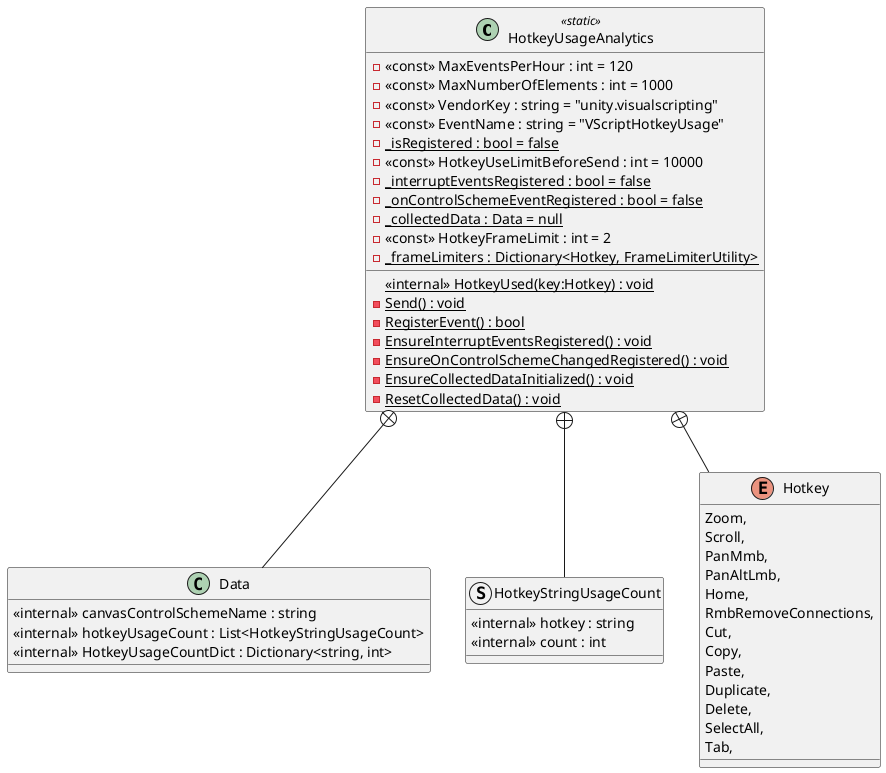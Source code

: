 @startuml
class HotkeyUsageAnalytics <<static>> {
    - <<const>> MaxEventsPerHour : int = 120
    - <<const>> MaxNumberOfElements : int = 1000
    - <<const>> VendorKey : string = "unity.visualscripting"
    - <<const>> EventName : string = "VScriptHotkeyUsage"
    - {static} _isRegistered : bool = false
    - <<const>> HotkeyUseLimitBeforeSend : int = 10000
    - {static} _interruptEventsRegistered : bool = false
    - {static} _onControlSchemeEventRegistered : bool = false
    - {static} _collectedData : Data = null
    - <<const>> HotkeyFrameLimit : int = 2
    - {static} _frameLimiters : Dictionary<Hotkey, FrameLimiterUtility>
    <<internal>> {static} HotkeyUsed(key:Hotkey) : void
    - {static} Send() : void
    - {static} RegisterEvent() : bool
    - {static} EnsureInterruptEventsRegistered() : void
    - {static} EnsureOnControlSchemeChangedRegistered() : void
    - {static} EnsureCollectedDataInitialized() : void
    - {static} ResetCollectedData() : void
}
class Data {
    <<internal>> canvasControlSchemeName : string
    <<internal>> hotkeyUsageCount : List<HotkeyStringUsageCount>
    <<internal>> HotkeyUsageCountDict : Dictionary<string, int>
}
struct HotkeyStringUsageCount {
    <<internal>> hotkey : string
    <<internal>> count : int
}
enum Hotkey {
    Zoom,
    Scroll,
    PanMmb,
    PanAltLmb,
    Home,
    RmbRemoveConnections,
    Cut,
    Copy,
    Paste,
    Duplicate,
    Delete,
    SelectAll,
    Tab,
}
HotkeyUsageAnalytics +-- Data
HotkeyUsageAnalytics +-- HotkeyStringUsageCount
HotkeyUsageAnalytics +-- Hotkey
@enduml
